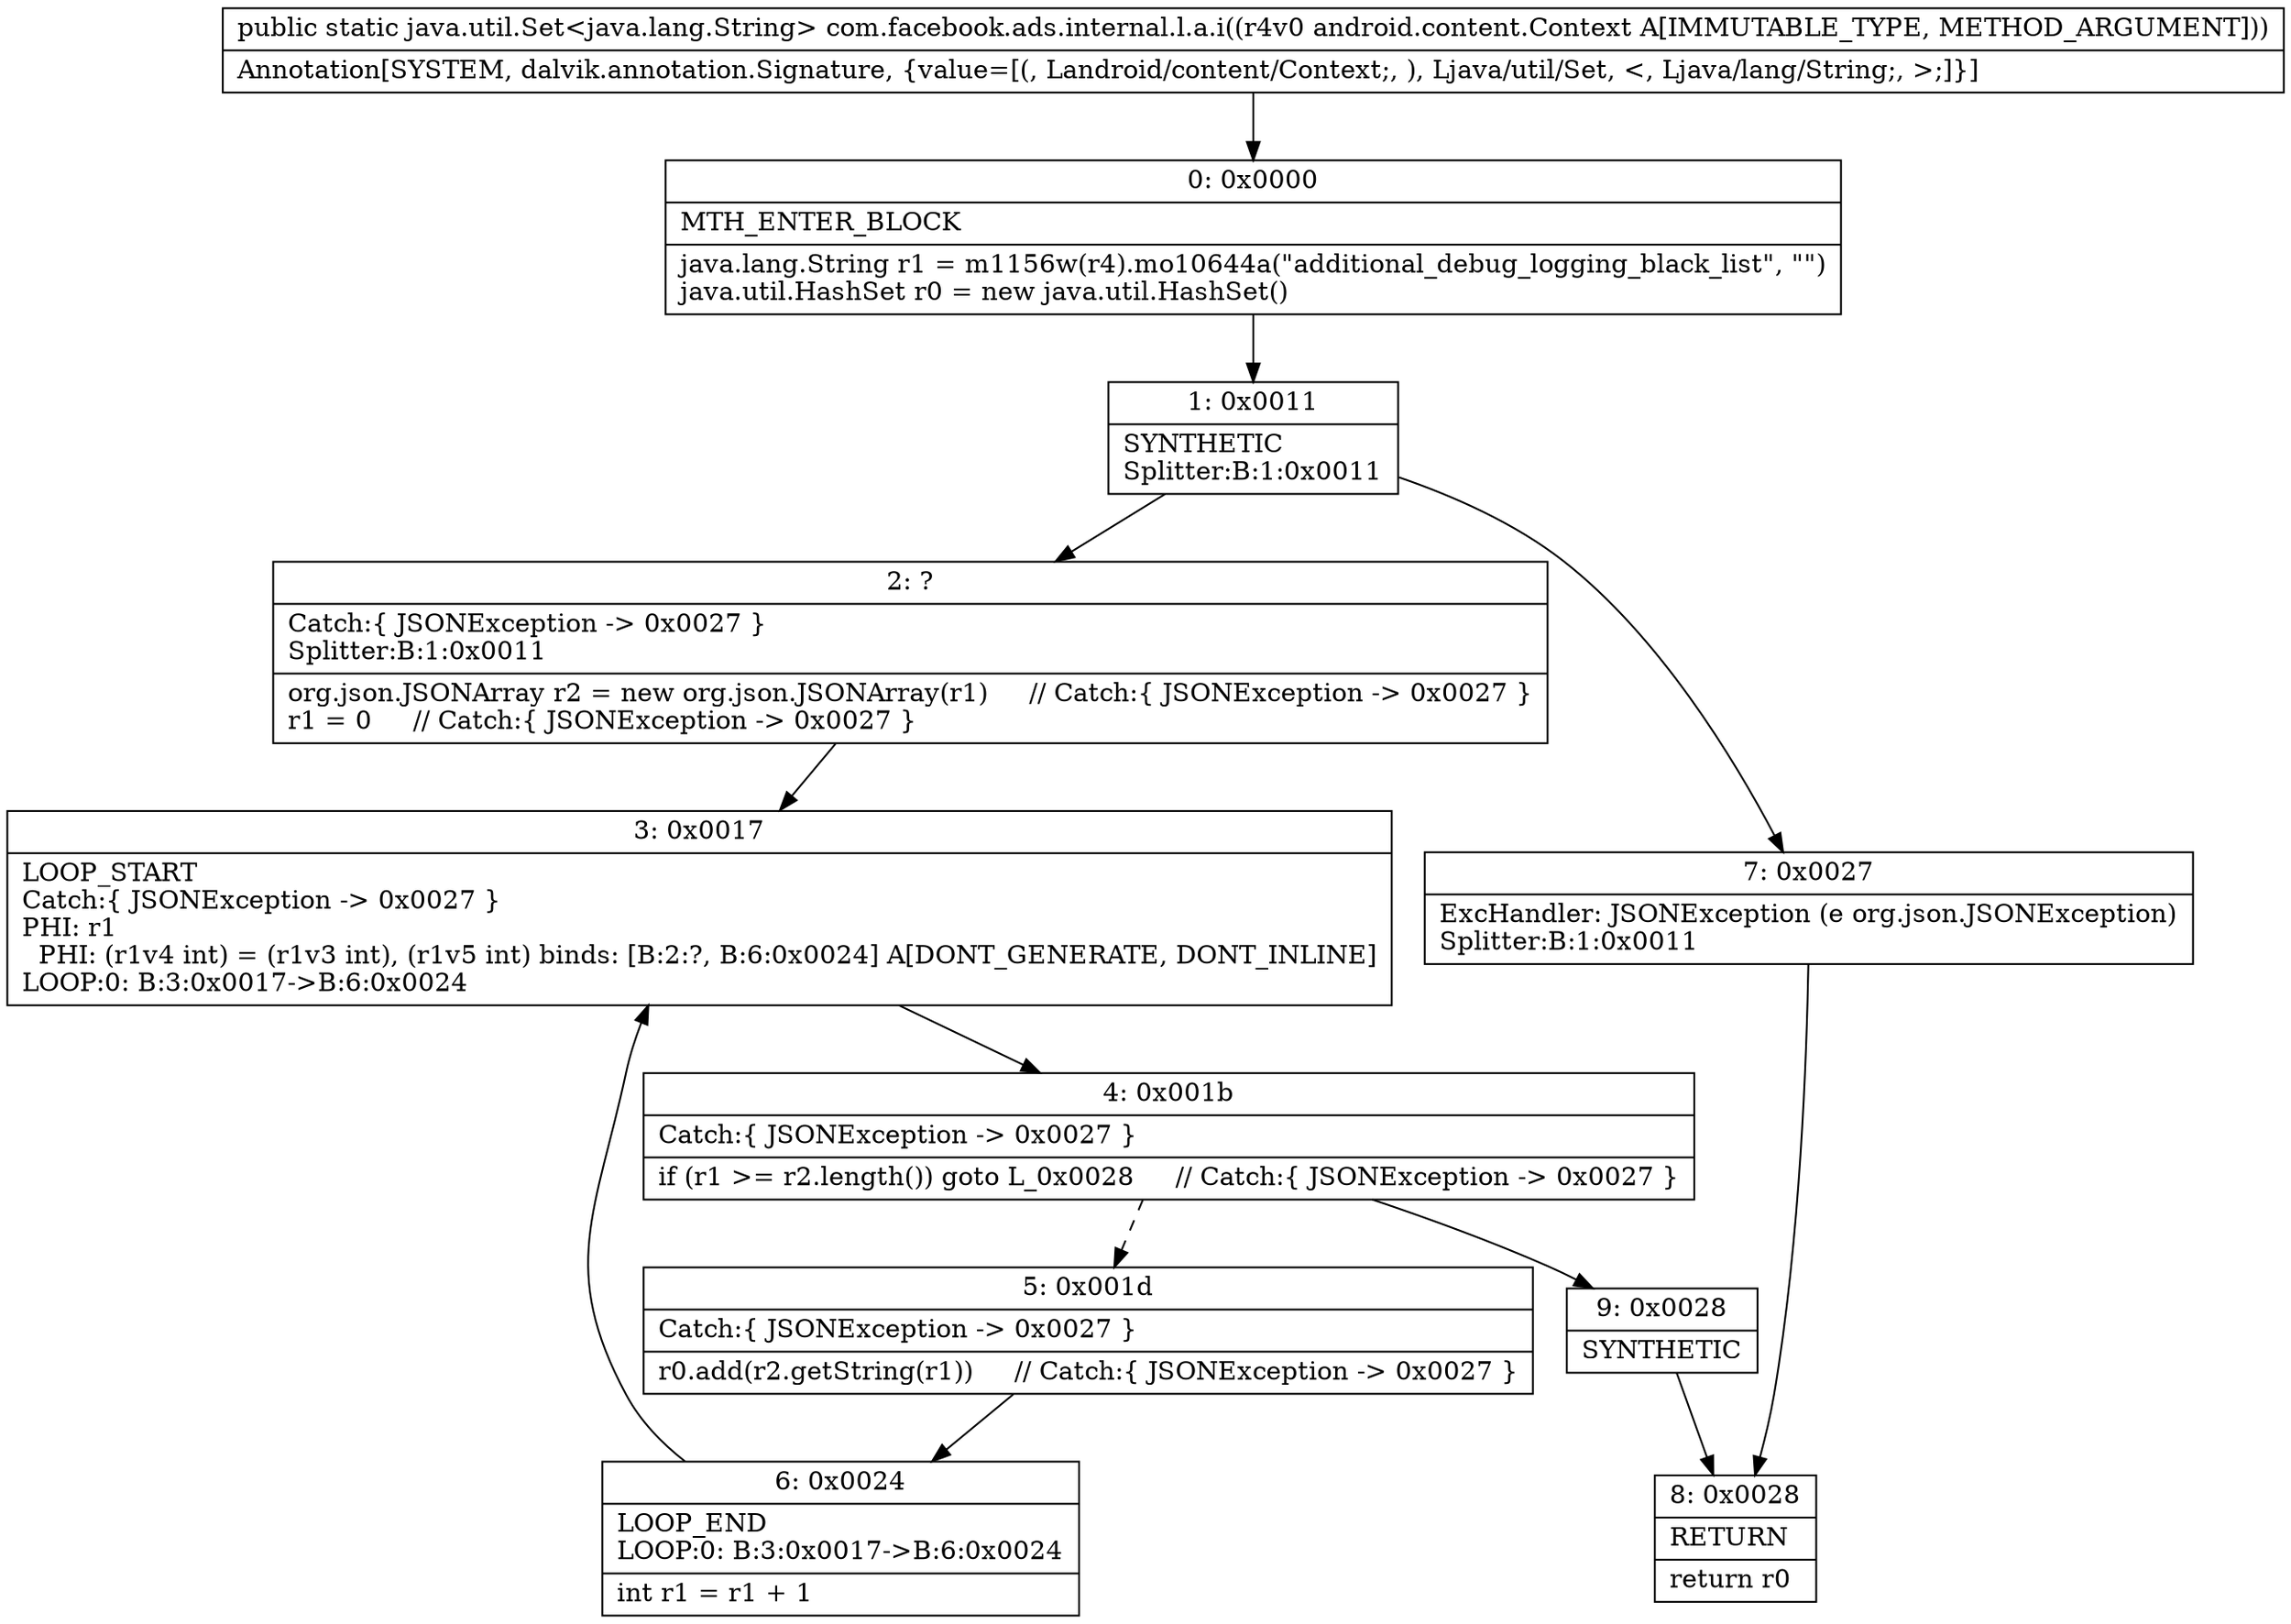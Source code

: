 digraph "CFG forcom.facebook.ads.internal.l.a.i(Landroid\/content\/Context;)Ljava\/util\/Set;" {
Node_0 [shape=record,label="{0\:\ 0x0000|MTH_ENTER_BLOCK\l|java.lang.String r1 = m1156w(r4).mo10644a(\"additional_debug_logging_black_list\", \"\")\ljava.util.HashSet r0 = new java.util.HashSet()\l}"];
Node_1 [shape=record,label="{1\:\ 0x0011|SYNTHETIC\lSplitter:B:1:0x0011\l}"];
Node_2 [shape=record,label="{2\:\ ?|Catch:\{ JSONException \-\> 0x0027 \}\lSplitter:B:1:0x0011\l|org.json.JSONArray r2 = new org.json.JSONArray(r1)     \/\/ Catch:\{ JSONException \-\> 0x0027 \}\lr1 = 0     \/\/ Catch:\{ JSONException \-\> 0x0027 \}\l}"];
Node_3 [shape=record,label="{3\:\ 0x0017|LOOP_START\lCatch:\{ JSONException \-\> 0x0027 \}\lPHI: r1 \l  PHI: (r1v4 int) = (r1v3 int), (r1v5 int) binds: [B:2:?, B:6:0x0024] A[DONT_GENERATE, DONT_INLINE]\lLOOP:0: B:3:0x0017\-\>B:6:0x0024\l}"];
Node_4 [shape=record,label="{4\:\ 0x001b|Catch:\{ JSONException \-\> 0x0027 \}\l|if (r1 \>= r2.length()) goto L_0x0028     \/\/ Catch:\{ JSONException \-\> 0x0027 \}\l}"];
Node_5 [shape=record,label="{5\:\ 0x001d|Catch:\{ JSONException \-\> 0x0027 \}\l|r0.add(r2.getString(r1))     \/\/ Catch:\{ JSONException \-\> 0x0027 \}\l}"];
Node_6 [shape=record,label="{6\:\ 0x0024|LOOP_END\lLOOP:0: B:3:0x0017\-\>B:6:0x0024\l|int r1 = r1 + 1\l}"];
Node_7 [shape=record,label="{7\:\ 0x0027|ExcHandler: JSONException (e org.json.JSONException)\lSplitter:B:1:0x0011\l}"];
Node_8 [shape=record,label="{8\:\ 0x0028|RETURN\l|return r0\l}"];
Node_9 [shape=record,label="{9\:\ 0x0028|SYNTHETIC\l}"];
MethodNode[shape=record,label="{public static java.util.Set\<java.lang.String\> com.facebook.ads.internal.l.a.i((r4v0 android.content.Context A[IMMUTABLE_TYPE, METHOD_ARGUMENT]))  | Annotation[SYSTEM, dalvik.annotation.Signature, \{value=[(, Landroid\/content\/Context;, ), Ljava\/util\/Set, \<, Ljava\/lang\/String;, \>;]\}]\l}"];
MethodNode -> Node_0;
Node_0 -> Node_1;
Node_1 -> Node_2;
Node_1 -> Node_7;
Node_2 -> Node_3;
Node_3 -> Node_4;
Node_4 -> Node_5[style=dashed];
Node_4 -> Node_9;
Node_5 -> Node_6;
Node_6 -> Node_3;
Node_7 -> Node_8;
Node_9 -> Node_8;
}

